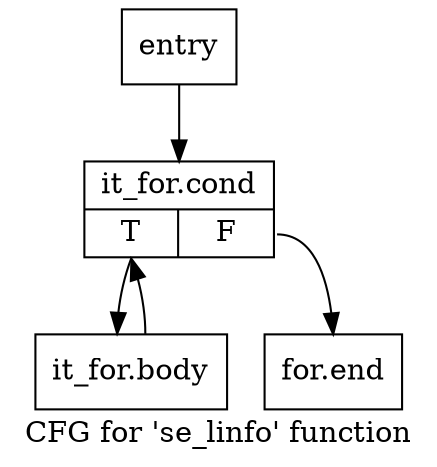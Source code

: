 digraph "CFG for 'se_linfo' function" {
	label="CFG for 'se_linfo' function";

	Node0x214ed20 [shape=record,label="{entry}"];
	Node0x214ed20 -> Node0x214ed70;
	Node0x214ed70 [shape=record,label="{it_for.cond|{<s0>T|<s1>F}}"];
	Node0x214ed70:s0 -> Node0x214edc0;
	Node0x214ed70:s1 -> Node0x214ee10;
	Node0x214edc0 [shape=record,label="{it_for.body}"];
	Node0x214edc0 -> Node0x214ed70;
	Node0x214ee10 [shape=record,label="{for.end}"];
}
